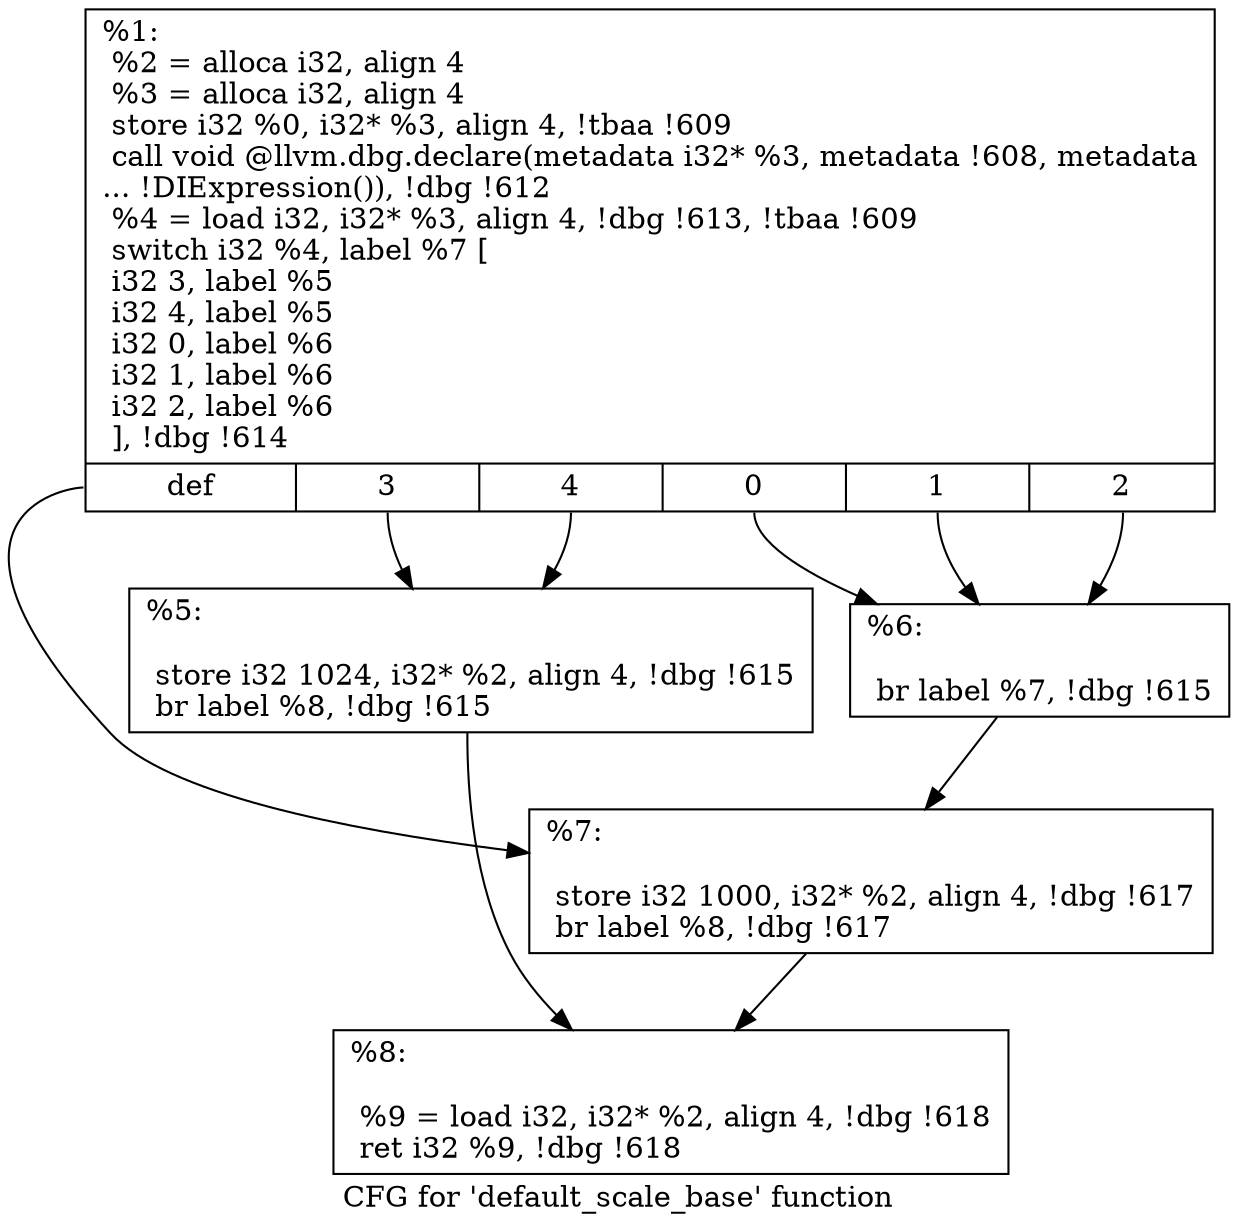 digraph "CFG for 'default_scale_base' function" {
	label="CFG for 'default_scale_base' function";

	Node0xb98920 [shape=record,label="{%1:\l  %2 = alloca i32, align 4\l  %3 = alloca i32, align 4\l  store i32 %0, i32* %3, align 4, !tbaa !609\l  call void @llvm.dbg.declare(metadata i32* %3, metadata !608, metadata\l... !DIExpression()), !dbg !612\l  %4 = load i32, i32* %3, align 4, !dbg !613, !tbaa !609\l  switch i32 %4, label %7 [\l    i32 3, label %5\l    i32 4, label %5\l    i32 0, label %6\l    i32 1, label %6\l    i32 2, label %6\l  ], !dbg !614\l|{<s0>def|<s1>3|<s2>4|<s3>0|<s4>1|<s5>2}}"];
	Node0xb98920:s0 -> Node0xb98a70;
	Node0xb98920:s1 -> Node0xb989d0;
	Node0xb98920:s2 -> Node0xb989d0;
	Node0xb98920:s3 -> Node0xb98a20;
	Node0xb98920:s4 -> Node0xb98a20;
	Node0xb98920:s5 -> Node0xb98a20;
	Node0xb989d0 [shape=record,label="{%5:\l\l  store i32 1024, i32* %2, align 4, !dbg !615\l  br label %8, !dbg !615\l}"];
	Node0xb989d0 -> Node0xb98ac0;
	Node0xb98a20 [shape=record,label="{%6:\l\l  br label %7, !dbg !615\l}"];
	Node0xb98a20 -> Node0xb98a70;
	Node0xb98a70 [shape=record,label="{%7:\l\l  store i32 1000, i32* %2, align 4, !dbg !617\l  br label %8, !dbg !617\l}"];
	Node0xb98a70 -> Node0xb98ac0;
	Node0xb98ac0 [shape=record,label="{%8:\l\l  %9 = load i32, i32* %2, align 4, !dbg !618\l  ret i32 %9, !dbg !618\l}"];
}
